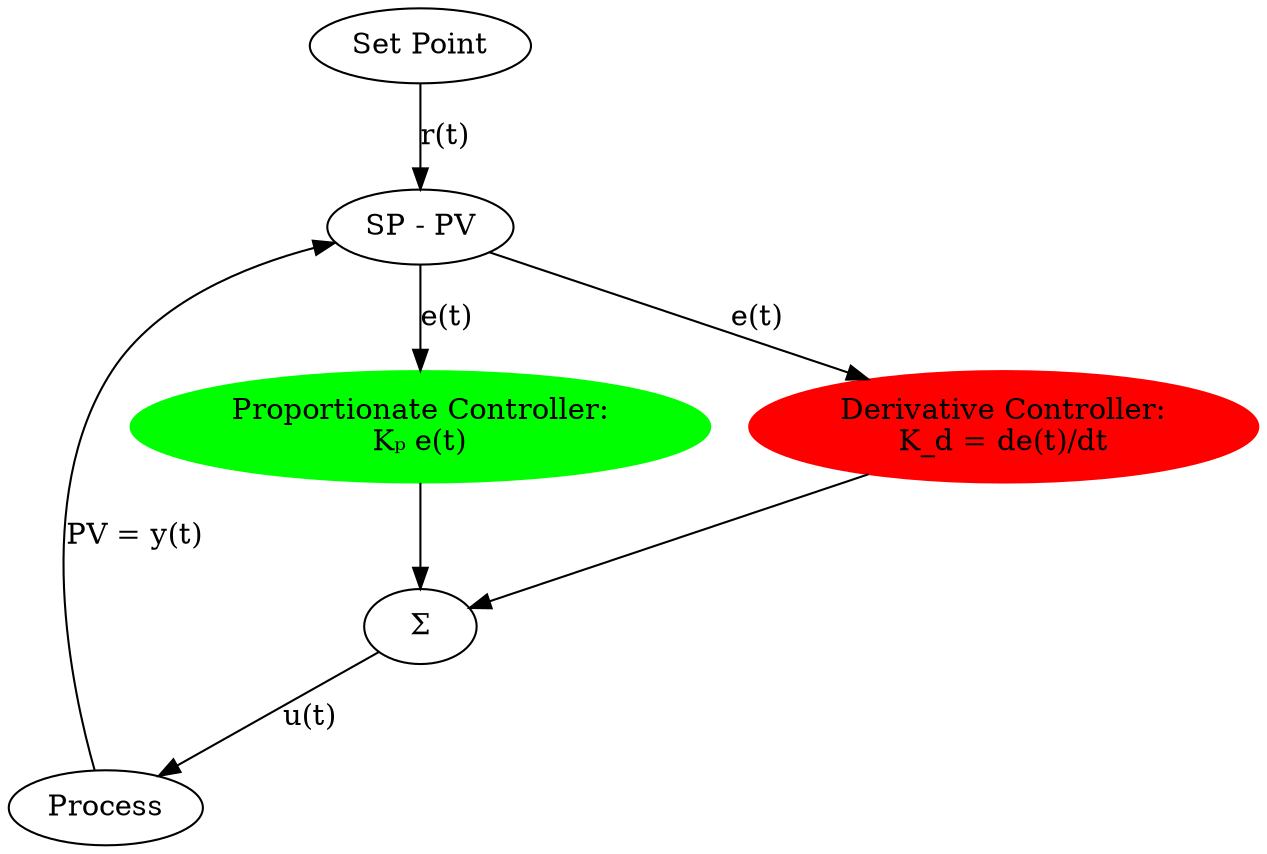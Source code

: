 digraph PD {
    SP [label="Set Point"];
    PR [label="Process"];
    S1 [label="SP - PV"];
    P  [style=filled,color=green,label="Proportionate Controller:\nKₚ e(t)"];
    D  [style=filled,color=red,label="Derivative Controller:\nK_d = de(t)/dt"];
    S2 [label="Σ"];

    SP -> S1 [label="r(t)"];
    PR -> S1 [label="PV = y(t)"];
    S1 -> P  [label="e(t)"];
    S1 -> D  [label="e(t)"];
    P  -> S2;
    D  -> S2;
    S2 -> PR [label="u(t)"];
}
